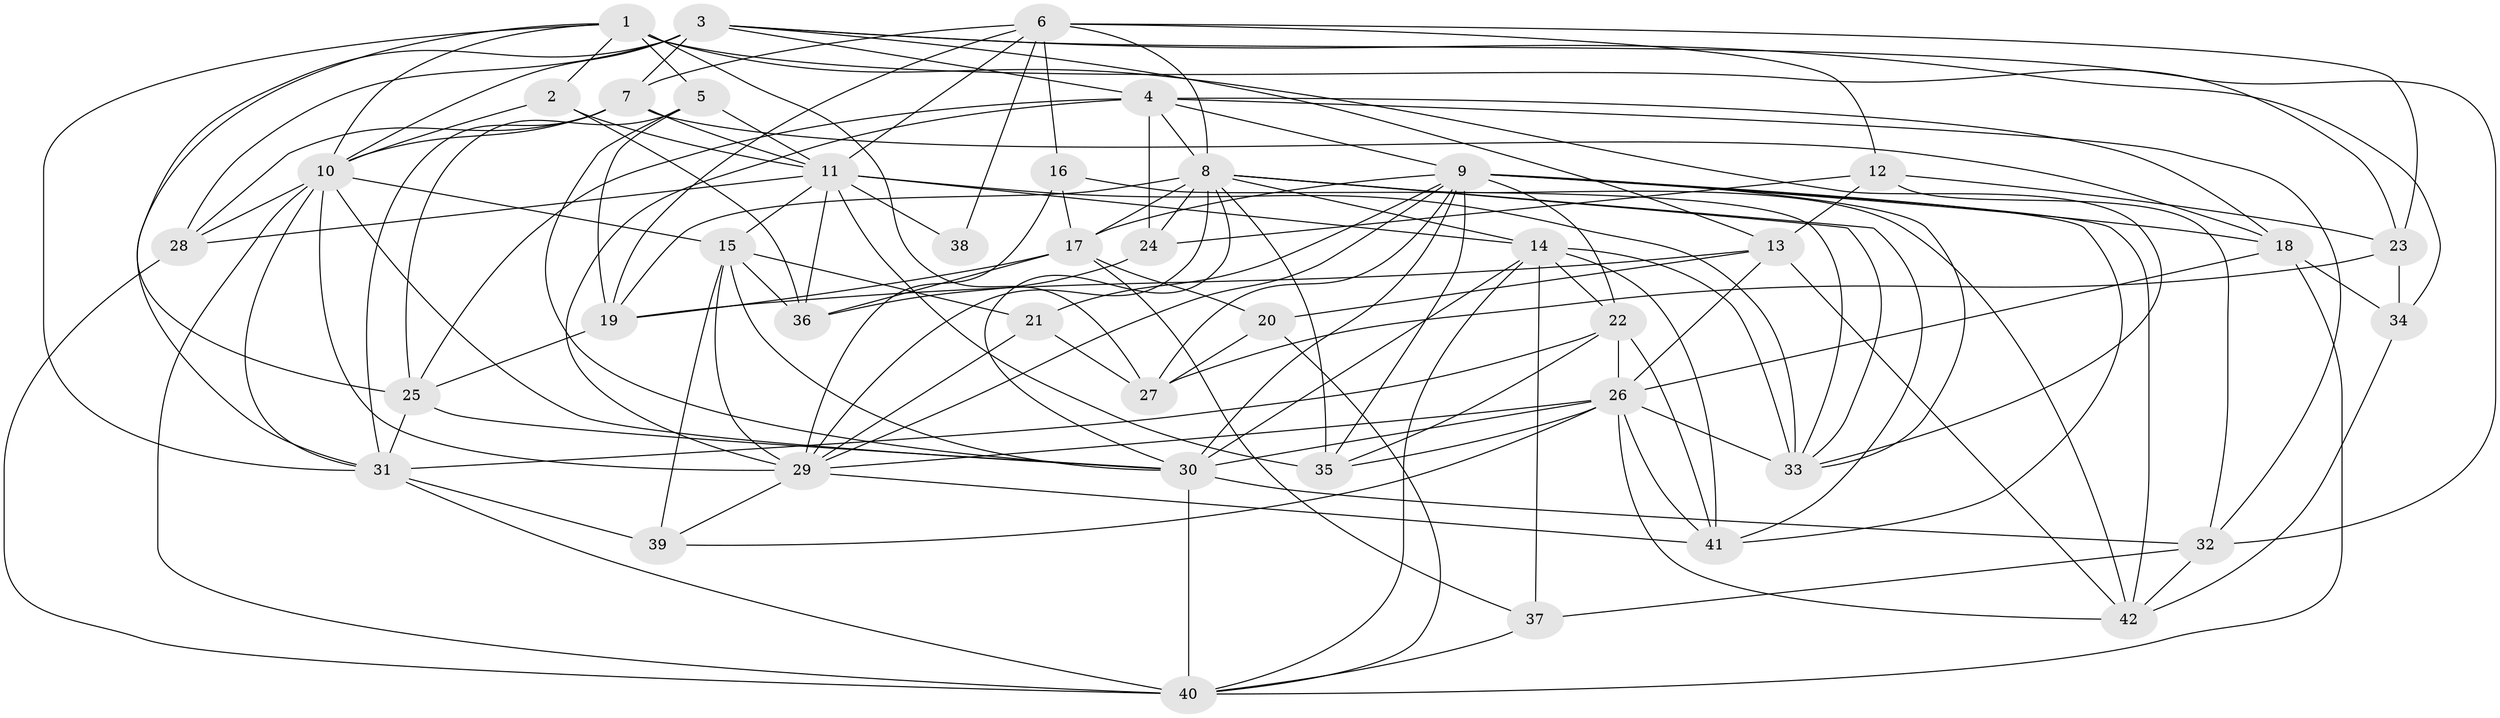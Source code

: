 // original degree distribution, {5: 0.1937984496124031, 2: 0.13178294573643412, 6: 0.06976744186046512, 4: 0.3178294573643411, 7: 0.023255813953488372, 3: 0.24031007751937986, 8: 0.015503875968992248, 9: 0.007751937984496124}
// Generated by graph-tools (version 1.1) at 2025/50/03/04/25 22:50:51]
// undirected, 42 vertices, 138 edges
graph export_dot {
  node [color=gray90,style=filled];
  1;
  2;
  3;
  4;
  5;
  6;
  7;
  8;
  9;
  10;
  11;
  12;
  13;
  14;
  15;
  16;
  17;
  18;
  19;
  20;
  21;
  22;
  23;
  24;
  25;
  26;
  27;
  28;
  29;
  30;
  31;
  32;
  33;
  34;
  35;
  36;
  37;
  38;
  39;
  40;
  41;
  42;
  1 -- 2 [weight=1.0];
  1 -- 5 [weight=1.0];
  1 -- 10 [weight=1.0];
  1 -- 23 [weight=3.0];
  1 -- 25 [weight=1.0];
  1 -- 27 [weight=1.0];
  1 -- 31 [weight=2.0];
  1 -- 33 [weight=1.0];
  2 -- 10 [weight=1.0];
  2 -- 11 [weight=2.0];
  2 -- 36 [weight=1.0];
  3 -- 4 [weight=1.0];
  3 -- 7 [weight=2.0];
  3 -- 10 [weight=1.0];
  3 -- 13 [weight=1.0];
  3 -- 28 [weight=1.0];
  3 -- 31 [weight=1.0];
  3 -- 32 [weight=1.0];
  3 -- 34 [weight=1.0];
  4 -- 8 [weight=1.0];
  4 -- 9 [weight=1.0];
  4 -- 18 [weight=1.0];
  4 -- 24 [weight=1.0];
  4 -- 25 [weight=1.0];
  4 -- 29 [weight=1.0];
  4 -- 32 [weight=1.0];
  5 -- 11 [weight=1.0];
  5 -- 19 [weight=1.0];
  5 -- 25 [weight=2.0];
  5 -- 30 [weight=1.0];
  6 -- 7 [weight=1.0];
  6 -- 8 [weight=1.0];
  6 -- 11 [weight=1.0];
  6 -- 12 [weight=1.0];
  6 -- 16 [weight=1.0];
  6 -- 19 [weight=1.0];
  6 -- 23 [weight=1.0];
  6 -- 38 [weight=1.0];
  7 -- 10 [weight=1.0];
  7 -- 11 [weight=1.0];
  7 -- 18 [weight=1.0];
  7 -- 28 [weight=1.0];
  7 -- 31 [weight=1.0];
  8 -- 14 [weight=1.0];
  8 -- 17 [weight=3.0];
  8 -- 19 [weight=1.0];
  8 -- 24 [weight=1.0];
  8 -- 29 [weight=2.0];
  8 -- 30 [weight=1.0];
  8 -- 33 [weight=2.0];
  8 -- 35 [weight=1.0];
  8 -- 41 [weight=1.0];
  8 -- 42 [weight=1.0];
  9 -- 17 [weight=2.0];
  9 -- 18 [weight=1.0];
  9 -- 21 [weight=1.0];
  9 -- 22 [weight=1.0];
  9 -- 27 [weight=1.0];
  9 -- 29 [weight=1.0];
  9 -- 30 [weight=1.0];
  9 -- 33 [weight=1.0];
  9 -- 35 [weight=1.0];
  9 -- 41 [weight=2.0];
  9 -- 42 [weight=1.0];
  10 -- 15 [weight=1.0];
  10 -- 28 [weight=1.0];
  10 -- 29 [weight=1.0];
  10 -- 30 [weight=1.0];
  10 -- 31 [weight=1.0];
  10 -- 40 [weight=1.0];
  11 -- 14 [weight=1.0];
  11 -- 15 [weight=1.0];
  11 -- 28 [weight=1.0];
  11 -- 33 [weight=1.0];
  11 -- 35 [weight=4.0];
  11 -- 36 [weight=2.0];
  11 -- 38 [weight=1.0];
  12 -- 13 [weight=1.0];
  12 -- 23 [weight=1.0];
  12 -- 24 [weight=1.0];
  12 -- 32 [weight=1.0];
  13 -- 19 [weight=1.0];
  13 -- 20 [weight=1.0];
  13 -- 26 [weight=1.0];
  13 -- 42 [weight=1.0];
  14 -- 22 [weight=1.0];
  14 -- 30 [weight=1.0];
  14 -- 33 [weight=2.0];
  14 -- 37 [weight=2.0];
  14 -- 40 [weight=1.0];
  14 -- 41 [weight=2.0];
  15 -- 21 [weight=3.0];
  15 -- 29 [weight=3.0];
  15 -- 30 [weight=2.0];
  15 -- 36 [weight=1.0];
  15 -- 39 [weight=1.0];
  16 -- 17 [weight=1.0];
  16 -- 29 [weight=1.0];
  16 -- 33 [weight=1.0];
  17 -- 19 [weight=1.0];
  17 -- 20 [weight=1.0];
  17 -- 36 [weight=1.0];
  17 -- 37 [weight=1.0];
  18 -- 26 [weight=1.0];
  18 -- 34 [weight=1.0];
  18 -- 40 [weight=1.0];
  19 -- 25 [weight=1.0];
  20 -- 27 [weight=1.0];
  20 -- 40 [weight=1.0];
  21 -- 27 [weight=1.0];
  21 -- 29 [weight=2.0];
  22 -- 26 [weight=1.0];
  22 -- 31 [weight=2.0];
  22 -- 35 [weight=2.0];
  22 -- 41 [weight=2.0];
  23 -- 27 [weight=1.0];
  23 -- 34 [weight=1.0];
  24 -- 36 [weight=1.0];
  25 -- 30 [weight=1.0];
  25 -- 31 [weight=1.0];
  26 -- 29 [weight=1.0];
  26 -- 30 [weight=2.0];
  26 -- 33 [weight=3.0];
  26 -- 35 [weight=1.0];
  26 -- 39 [weight=1.0];
  26 -- 41 [weight=1.0];
  26 -- 42 [weight=1.0];
  28 -- 40 [weight=1.0];
  29 -- 39 [weight=1.0];
  29 -- 41 [weight=1.0];
  30 -- 32 [weight=2.0];
  30 -- 40 [weight=2.0];
  31 -- 39 [weight=1.0];
  31 -- 40 [weight=1.0];
  32 -- 37 [weight=3.0];
  32 -- 42 [weight=1.0];
  34 -- 42 [weight=1.0];
  37 -- 40 [weight=1.0];
}
